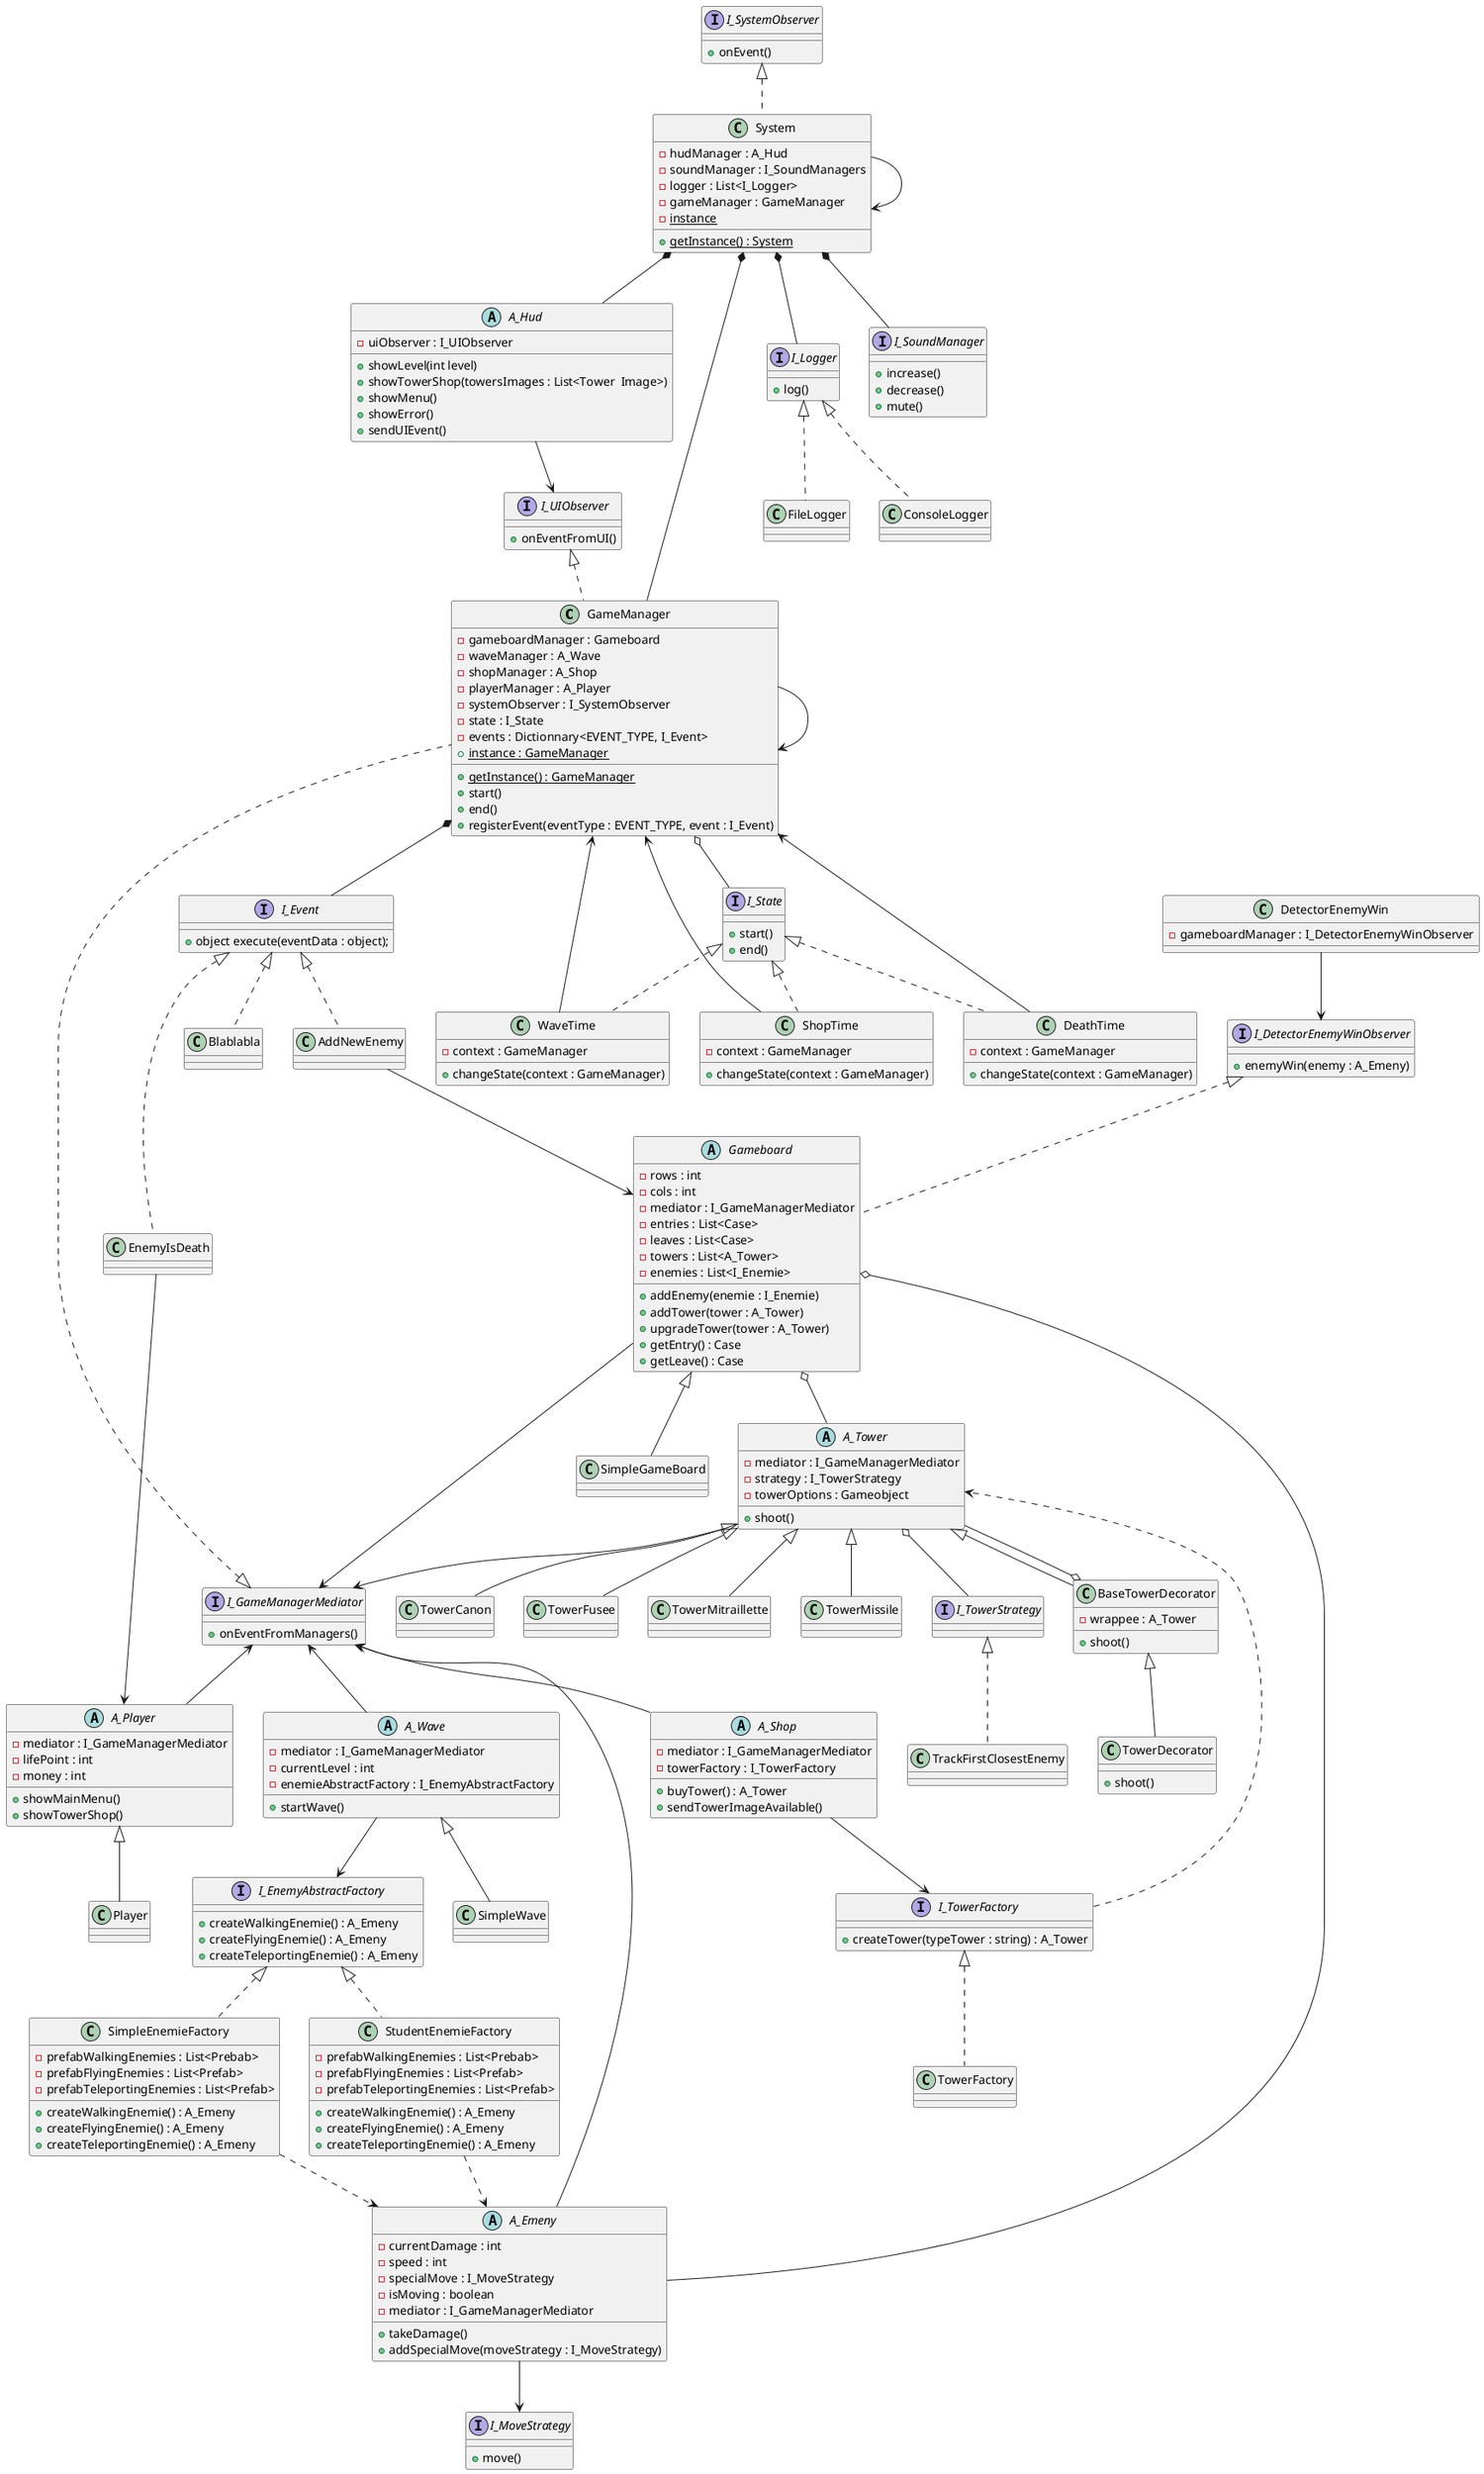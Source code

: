 @startuml "tower_defense_uml"

/' left to right direction '/
/' skinparam linetype ortho '/
/' skinparam linetype polyline '/

class GameManager implements I_UIObserver, I_GameManagerMediator {
    - gameboardManager : Gameboard
    - waveManager : A_Wave
    - shopManager : A_Shop
    - playerManager : A_Player
    - systemObserver : I_SystemObserver
    - state : I_State
    - events : Dictionnary<EVENT_TYPE, I_Event>
    + {static} instance : GameManager
    + {static} getInstance() : GameManager
    + start()
    + end()
    + registerEvent(eventType : EVENT_TYPE, event : I_Event)
}

interface I_Event {
    + object execute(eventData : object);
}

class AddNewEnemy implements I_Event {
}

AddNewEnemy --> Gameboard

class EnemyIsDeath implements I_Event {
}

EnemyIsDeath --> A_Player

class Blablabla implements I_Event {
}

GameManager *-- I_Event

interface I_State {
    + start()
    + end()
}

GameManager o-- I_State

class WaveTime implements I_State {
    - context : GameManager
    + changeState(context : GameManager)
}

WaveTime --> GameManager

class ShopTime implements I_State {
    - context : GameManager
    + changeState(context : GameManager)
}

ShopTime --> GameManager

class DeathTime implements I_State {
    - context : GameManager
    + changeState(context : GameManager)
}

DeathTime --> GameManager

GameManager --> GameManager

class System implements I_SystemObserver {
    - hudManager : A_Hud
    - soundManager : I_SoundManagers
    - logger : List<I_Logger>
    - gameManager : GameManager
    - {static} instance

    + {static} getInstance() : System
}

System --> System

interface I_Logger {
    + log()
}

class FileLogger implements I_Logger {
}

class ConsoleLogger implements I_Logger {
}

' note left of GameManager
'     Orchestre le cycle de vie du jeu en
'     coordonnant les différents gestionnaires
'     nécessaires au fonctionnement du TowerDefense.
' end note

abstract class Gameboard  {
    - rows : int
    - cols : int
    - mediator : I_GameManagerMediator
    - entries : List<Case>
    - leaves : List<Case>
    - towers : List<A_Tower>
    - enemies : List<I_Enemie>
    + addEnemy(enemie : I_Enemie)
    + addTower(tower : A_Tower)
    + upgradeTower(tower : A_Tower)
    + getEntry() : Case
    + getLeave() : Case
}

Gameboard o-- A_Tower
BaseTowerDecorator o-- A_Tower

class BaseTowerDecorator extends A_Tower {
    - wrappee : A_Tower
    + shoot()
}

class TowerDecorator extends BaseTowerDecorator {
    + shoot()
}

/' Gameboard *-- TowerDecorator '/
/' Gameboard --> TowerDecorator '/

abstract class A_Wave  {
    - mediator : I_GameManagerMediator
    - currentLevel : int
    - enemieAbstractFactory : I_EnemyAbstractFactory
    + startWave()
}

interface I_EnemyAbstractFactory {
    + createWalkingEnemie() : A_Emeny
    + createFlyingEnemie() : A_Emeny
    + createTeleportingEnemie() : A_Emeny
}

A_Wave --> I_EnemyAbstractFactory
A_Wave <|-- SimpleWave

class StudentEnemieFactory implements I_EnemyAbstractFactory {
    - prefabWalkingEnemies : List<Prebab>
    - prefabFlyingEnemies : List<Prefab>
    - prefabTeleportingEnemies : List<Prefab>
    + createWalkingEnemie() : A_Emeny
    + createFlyingEnemie() : A_Emeny
    + createTeleportingEnemie() : A_Emeny
}

StudentEnemieFactory ..> A_Emeny

class SimpleEnemieFactory implements I_EnemyAbstractFactory {
    - prefabWalkingEnemies : List<Prebab>
    - prefabFlyingEnemies : List<Prefab>
    - prefabTeleportingEnemies : List<Prefab>
    + createWalkingEnemie() : A_Emeny
    + createFlyingEnemie() : A_Emeny
    + createTeleportingEnemie() : A_Emeny
}

SimpleEnemieFactory ..> A_Emeny

abstract class A_Shop {
    - mediator : I_GameManagerMediator
    - towerFactory : I_TowerFactory
    + buyTower() : A_Tower
    + sendTowerImageAvailable()
}

abstract class A_Player  {
    - mediator : I_GameManagerMediator
    - lifePoint : int
    - money : int
    + showMainMenu()
    + showTowerShop()
}

class TowerFactory implements I_TowerFactory {

}

A_Shop --> I_TowerFactory

abstract class A_Hud {
    - uiObserver : I_UIObserver
    + showLevel(int level)
    + showTowerShop(towersImages : List<Tower  Image>)
    + showMenu()
    + showError()
    + sendUIEvent()
}

interface I_TowerFactory {
    + createTower(typeTower : string) : A_Tower
}

interface I_SoundManager {
    + increase()
    + decrease()
    + mute()
}

interface I_SystemObserver {
    + onEvent()
}

interface I_UIObserver {
    + onEventFromUI()
}

interface I_GameManagerMediator {
    + onEventFromManagers()
}

/' GameManager o-- Gameboard
GameManager o-- A_Wave
GameManager o-- A_Shop
GameManager o-- A_Player
GameManager o-- I_SystemObserver '/

System *-- A_Hud
System *-- I_SoundManager
System *-- I_Logger
System *-- GameManager

A_Hud --> I_UIObserver

I_GameManagerMediator <-- Gameboard
I_GameManagerMediator <-- A_Player
I_GameManagerMediator <-- A_Wave
I_GameManagerMediator <-- A_Shop

/' Gameboard o-- A_Tower '/
Gameboard o-- A_Emeny

I_TowerFactory ..> A_Tower

abstract class A_Tower {
    - mediator : I_GameManagerMediator
    - strategy : I_TowerStrategy
    - towerOptions : Gameobject
    + shoot()
}

A_Tower --> I_GameManagerMediator

class TowerCanon extends A_Tower {
    
}

class TowerFusee extends A_Tower {
    
}

class TowerMitraillette extends A_Tower {
    
}

class TowerMissile extends A_Tower {
    
}

interface I_MoveStrategy {
    + move()
}

abstract class A_Emeny {
    - currentDamage : int
    - speed : int
    - specialMove : I_MoveStrategy
    - isMoving : boolean
    - mediator : I_GameManagerMediator
    + takeDamage()
    + addSpecialMove(moveStrategy : I_MoveStrategy)
}

A_Emeny --> I_MoveStrategy
A_Emeny --> I_GameManagerMediator

class SimpleGameBoard extends Gameboard {

}

class TrackFirstClosestEnemy implements I_TowerStrategy {
    
}

A_Tower o-- I_TowerStrategy

class Player extends A_Player {
    
}

interface I_DetectorEnemyWinObserver {
    + enemyWin(enemy : A_Emeny)
}

class DetectorEnemyWin {
    - gameboardManager : I_DetectorEnemyWinObserver
}

abstract class Gameboard implements I_DetectorEnemyWinObserver {
    
}

DetectorEnemyWin --> I_DetectorEnemyWinObserver

@enduml